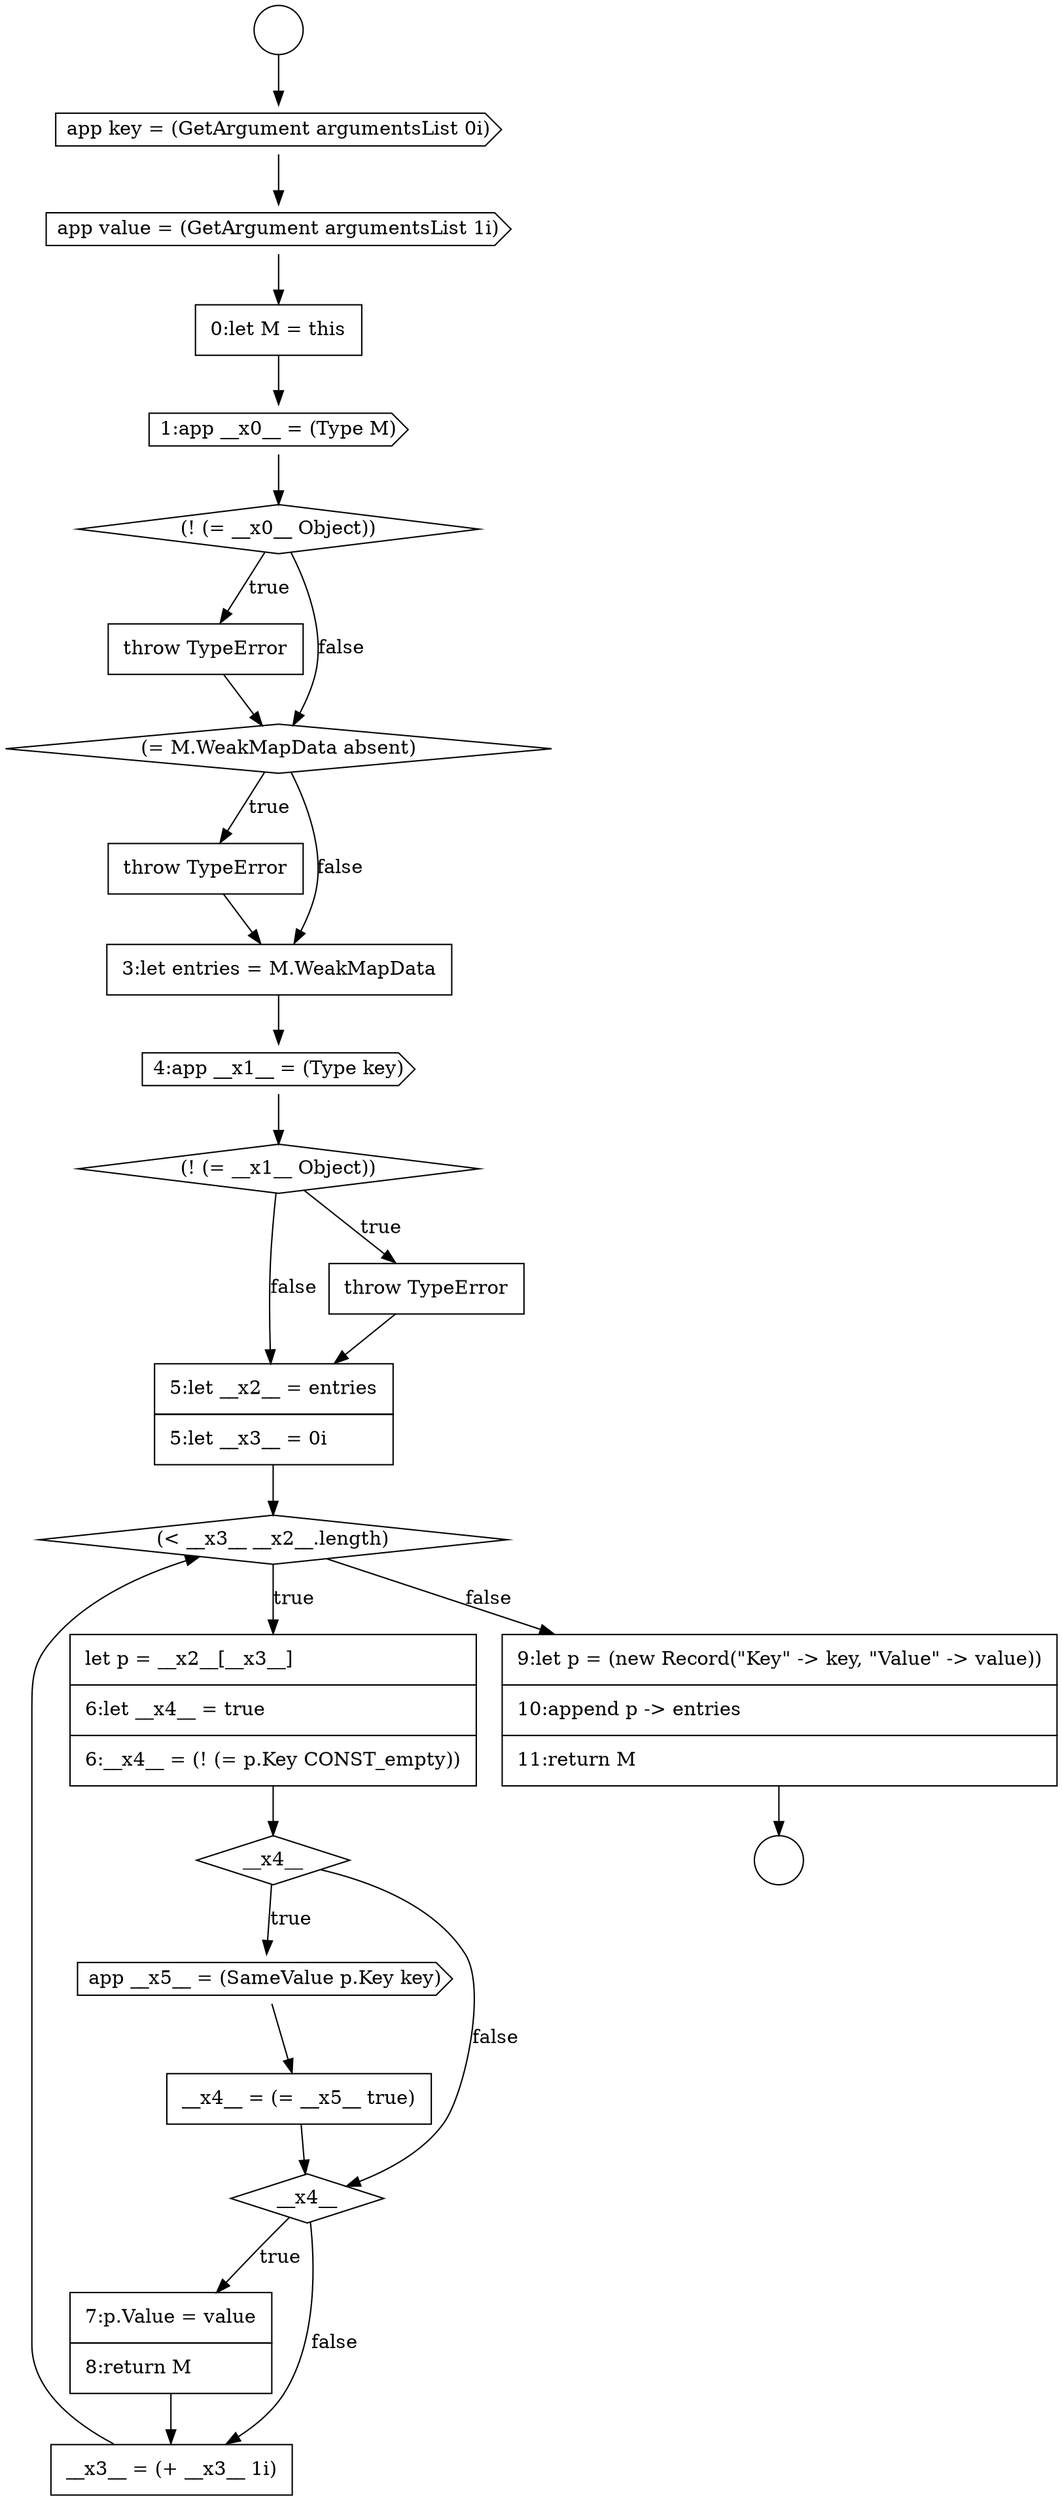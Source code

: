 digraph {
  node14852 [shape=none, margin=0, label=<<font color="black">
    <table border="0" cellborder="1" cellspacing="0" cellpadding="10">
      <tr><td align="left">5:let __x2__ = entries</td></tr>
      <tr><td align="left">5:let __x3__ = 0i</td></tr>
    </table>
  </font>> color="black" fillcolor="white" style=filled]
  node14856 [shape=cds, label=<<font color="black">app __x5__ = (SameValue p.Key key)</font>> color="black" fillcolor="white" style=filled]
  node14847 [shape=none, margin=0, label=<<font color="black">
    <table border="0" cellborder="1" cellspacing="0" cellpadding="10">
      <tr><td align="left">throw TypeError</td></tr>
    </table>
  </font>> color="black" fillcolor="white" style=filled]
  node14851 [shape=none, margin=0, label=<<font color="black">
    <table border="0" cellborder="1" cellspacing="0" cellpadding="10">
      <tr><td align="left">throw TypeError</td></tr>
    </table>
  </font>> color="black" fillcolor="white" style=filled]
  node14848 [shape=none, margin=0, label=<<font color="black">
    <table border="0" cellborder="1" cellspacing="0" cellpadding="10">
      <tr><td align="left">3:let entries = M.WeakMapData</td></tr>
    </table>
  </font>> color="black" fillcolor="white" style=filled]
  node14854 [shape=none, margin=0, label=<<font color="black">
    <table border="0" cellborder="1" cellspacing="0" cellpadding="10">
      <tr><td align="left">let p = __x2__[__x3__]</td></tr>
      <tr><td align="left">6:let __x4__ = true</td></tr>
      <tr><td align="left">6:__x4__ = (! (= p.Key CONST_empty))</td></tr>
    </table>
  </font>> color="black" fillcolor="white" style=filled]
  node14849 [shape=cds, label=<<font color="black">4:app __x1__ = (Type key)</font>> color="black" fillcolor="white" style=filled]
  node14845 [shape=none, margin=0, label=<<font color="black">
    <table border="0" cellborder="1" cellspacing="0" cellpadding="10">
      <tr><td align="left">throw TypeError</td></tr>
    </table>
  </font>> color="black" fillcolor="white" style=filled]
  node14858 [shape=diamond, label=<<font color="black">__x4__</font>> color="black" fillcolor="white" style=filled]
  node14844 [shape=diamond, label=<<font color="black">(! (= __x0__ Object))</font>> color="black" fillcolor="white" style=filled]
  node14859 [shape=none, margin=0, label=<<font color="black">
    <table border="0" cellborder="1" cellspacing="0" cellpadding="10">
      <tr><td align="left">7:p.Value = value</td></tr>
      <tr><td align="left">8:return M</td></tr>
    </table>
  </font>> color="black" fillcolor="white" style=filled]
  node14855 [shape=diamond, label=<<font color="black">__x4__</font>> color="black" fillcolor="white" style=filled]
  node14840 [shape=cds, label=<<font color="black">app key = (GetArgument argumentsList 0i)</font>> color="black" fillcolor="white" style=filled]
  node14861 [shape=none, margin=0, label=<<font color="black">
    <table border="0" cellborder="1" cellspacing="0" cellpadding="10">
      <tr><td align="left">9:let p = (new Record(&quot;Key&quot; -&gt; key, &quot;Value&quot; -&gt; value))</td></tr>
      <tr><td align="left">10:append p -&gt; entries</td></tr>
      <tr><td align="left">11:return M</td></tr>
    </table>
  </font>> color="black" fillcolor="white" style=filled]
  node14860 [shape=none, margin=0, label=<<font color="black">
    <table border="0" cellborder="1" cellspacing="0" cellpadding="10">
      <tr><td align="left">__x3__ = (+ __x3__ 1i)</td></tr>
    </table>
  </font>> color="black" fillcolor="white" style=filled]
  node14841 [shape=cds, label=<<font color="black">app value = (GetArgument argumentsList 1i)</font>> color="black" fillcolor="white" style=filled]
  node14850 [shape=diamond, label=<<font color="black">(! (= __x1__ Object))</font>> color="black" fillcolor="white" style=filled]
  node14839 [shape=circle label=" " color="black" fillcolor="white" style=filled]
  node14842 [shape=none, margin=0, label=<<font color="black">
    <table border="0" cellborder="1" cellspacing="0" cellpadding="10">
      <tr><td align="left">0:let M = this</td></tr>
    </table>
  </font>> color="black" fillcolor="white" style=filled]
  node14857 [shape=none, margin=0, label=<<font color="black">
    <table border="0" cellborder="1" cellspacing="0" cellpadding="10">
      <tr><td align="left">__x4__ = (= __x5__ true)</td></tr>
    </table>
  </font>> color="black" fillcolor="white" style=filled]
  node14853 [shape=diamond, label=<<font color="black">(&lt; __x3__ __x2__.length)</font>> color="black" fillcolor="white" style=filled]
  node14838 [shape=circle label=" " color="black" fillcolor="white" style=filled]
  node14843 [shape=cds, label=<<font color="black">1:app __x0__ = (Type M)</font>> color="black" fillcolor="white" style=filled]
  node14846 [shape=diamond, label=<<font color="black">(= M.WeakMapData absent)</font>> color="black" fillcolor="white" style=filled]
  node14845 -> node14846 [ color="black"]
  node14861 -> node14839 [ color="black"]
  node14838 -> node14840 [ color="black"]
  node14851 -> node14852 [ color="black"]
  node14849 -> node14850 [ color="black"]
  node14844 -> node14845 [label=<<font color="black">true</font>> color="black"]
  node14844 -> node14846 [label=<<font color="black">false</font>> color="black"]
  node14854 -> node14855 [ color="black"]
  node14858 -> node14859 [label=<<font color="black">true</font>> color="black"]
  node14858 -> node14860 [label=<<font color="black">false</font>> color="black"]
  node14846 -> node14847 [label=<<font color="black">true</font>> color="black"]
  node14846 -> node14848 [label=<<font color="black">false</font>> color="black"]
  node14855 -> node14856 [label=<<font color="black">true</font>> color="black"]
  node14855 -> node14858 [label=<<font color="black">false</font>> color="black"]
  node14847 -> node14848 [ color="black"]
  node14853 -> node14854 [label=<<font color="black">true</font>> color="black"]
  node14853 -> node14861 [label=<<font color="black">false</font>> color="black"]
  node14857 -> node14858 [ color="black"]
  node14850 -> node14851 [label=<<font color="black">true</font>> color="black"]
  node14850 -> node14852 [label=<<font color="black">false</font>> color="black"]
  node14859 -> node14860 [ color="black"]
  node14856 -> node14857 [ color="black"]
  node14842 -> node14843 [ color="black"]
  node14840 -> node14841 [ color="black"]
  node14852 -> node14853 [ color="black"]
  node14848 -> node14849 [ color="black"]
  node14843 -> node14844 [ color="black"]
  node14860 -> node14853 [ color="black"]
  node14841 -> node14842 [ color="black"]
}

